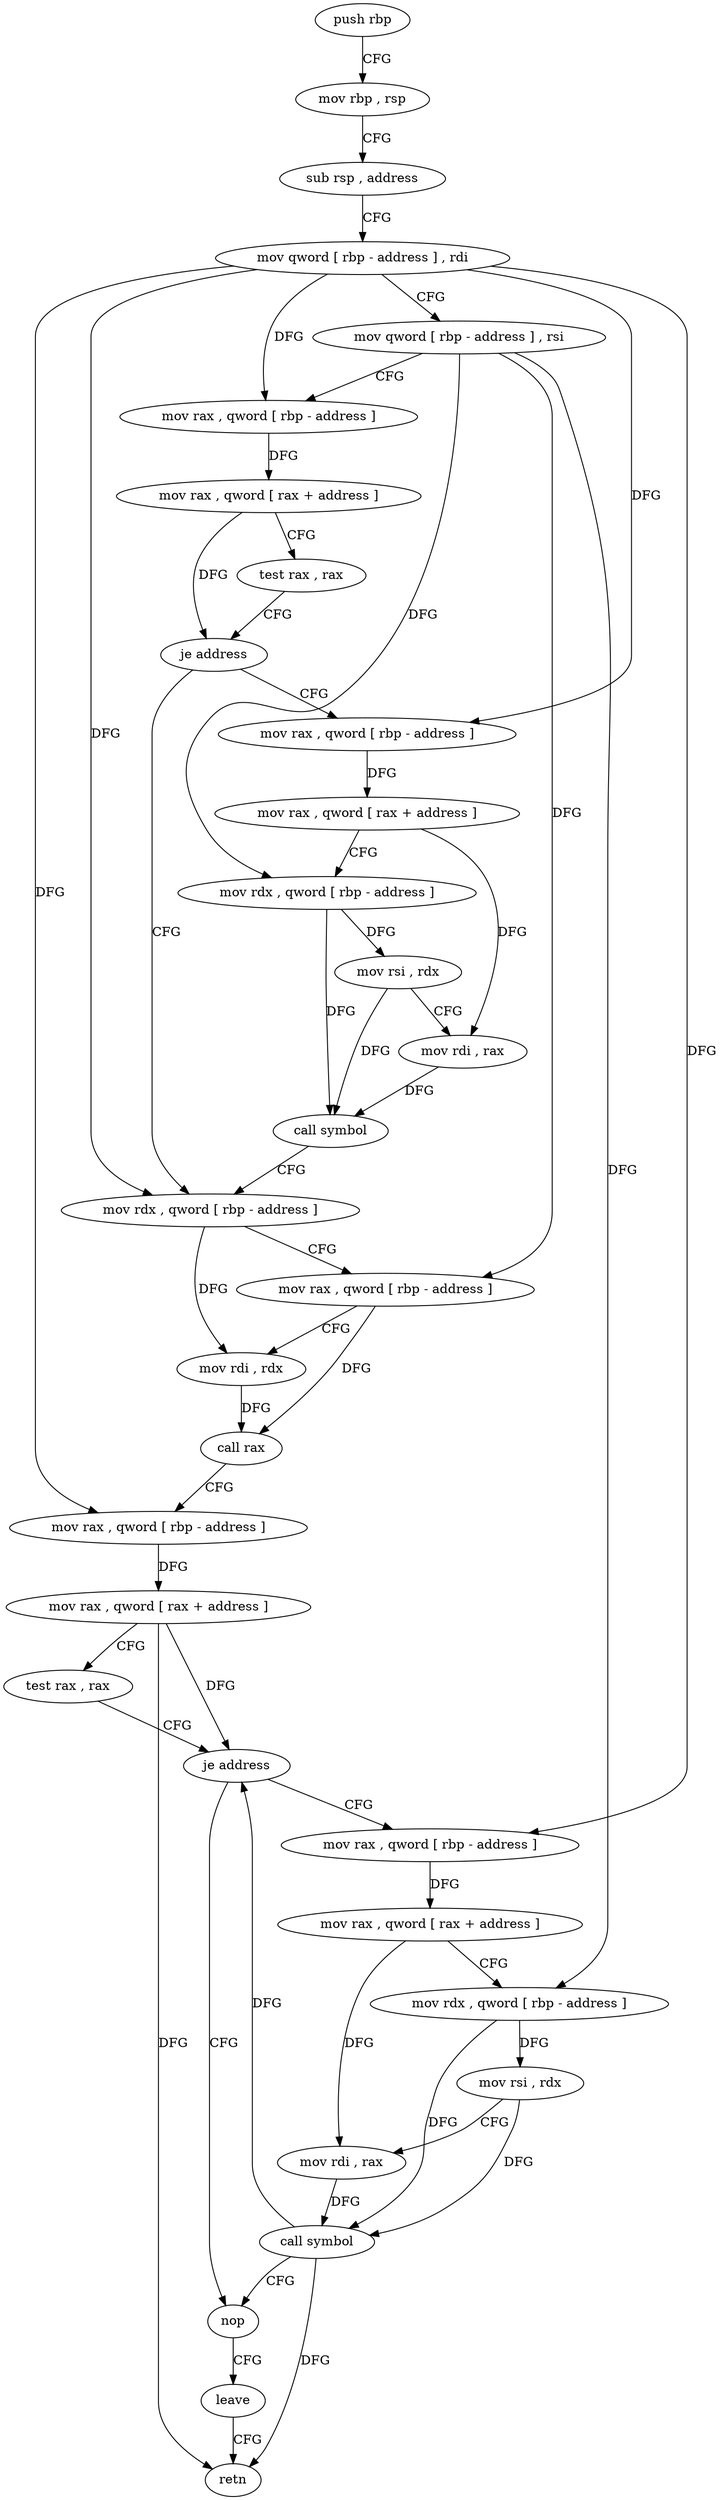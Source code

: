 digraph "func" {
"4239312" [label = "push rbp" ]
"4239313" [label = "mov rbp , rsp" ]
"4239316" [label = "sub rsp , address" ]
"4239320" [label = "mov qword [ rbp - address ] , rdi" ]
"4239324" [label = "mov qword [ rbp - address ] , rsi" ]
"4239328" [label = "mov rax , qword [ rbp - address ]" ]
"4239332" [label = "mov rax , qword [ rax + address ]" ]
"4239339" [label = "test rax , rax" ]
"4239342" [label = "je address" ]
"4239370" [label = "mov rdx , qword [ rbp - address ]" ]
"4239344" [label = "mov rax , qword [ rbp - address ]" ]
"4239374" [label = "mov rax , qword [ rbp - address ]" ]
"4239378" [label = "mov rdi , rdx" ]
"4239381" [label = "call rax" ]
"4239383" [label = "mov rax , qword [ rbp - address ]" ]
"4239387" [label = "mov rax , qword [ rax + address ]" ]
"4239394" [label = "test rax , rax" ]
"4239397" [label = "je address" ]
"4239425" [label = "nop" ]
"4239399" [label = "mov rax , qword [ rbp - address ]" ]
"4239348" [label = "mov rax , qword [ rax + address ]" ]
"4239355" [label = "mov rdx , qword [ rbp - address ]" ]
"4239359" [label = "mov rsi , rdx" ]
"4239362" [label = "mov rdi , rax" ]
"4239365" [label = "call symbol" ]
"4239426" [label = "leave" ]
"4239427" [label = "retn" ]
"4239403" [label = "mov rax , qword [ rax + address ]" ]
"4239410" [label = "mov rdx , qword [ rbp - address ]" ]
"4239414" [label = "mov rsi , rdx" ]
"4239417" [label = "mov rdi , rax" ]
"4239420" [label = "call symbol" ]
"4239312" -> "4239313" [ label = "CFG" ]
"4239313" -> "4239316" [ label = "CFG" ]
"4239316" -> "4239320" [ label = "CFG" ]
"4239320" -> "4239324" [ label = "CFG" ]
"4239320" -> "4239328" [ label = "DFG" ]
"4239320" -> "4239370" [ label = "DFG" ]
"4239320" -> "4239383" [ label = "DFG" ]
"4239320" -> "4239344" [ label = "DFG" ]
"4239320" -> "4239399" [ label = "DFG" ]
"4239324" -> "4239328" [ label = "CFG" ]
"4239324" -> "4239374" [ label = "DFG" ]
"4239324" -> "4239355" [ label = "DFG" ]
"4239324" -> "4239410" [ label = "DFG" ]
"4239328" -> "4239332" [ label = "DFG" ]
"4239332" -> "4239339" [ label = "CFG" ]
"4239332" -> "4239342" [ label = "DFG" ]
"4239339" -> "4239342" [ label = "CFG" ]
"4239342" -> "4239370" [ label = "CFG" ]
"4239342" -> "4239344" [ label = "CFG" ]
"4239370" -> "4239374" [ label = "CFG" ]
"4239370" -> "4239378" [ label = "DFG" ]
"4239344" -> "4239348" [ label = "DFG" ]
"4239374" -> "4239378" [ label = "CFG" ]
"4239374" -> "4239381" [ label = "DFG" ]
"4239378" -> "4239381" [ label = "DFG" ]
"4239381" -> "4239383" [ label = "CFG" ]
"4239383" -> "4239387" [ label = "DFG" ]
"4239387" -> "4239394" [ label = "CFG" ]
"4239387" -> "4239397" [ label = "DFG" ]
"4239387" -> "4239427" [ label = "DFG" ]
"4239394" -> "4239397" [ label = "CFG" ]
"4239397" -> "4239425" [ label = "CFG" ]
"4239397" -> "4239399" [ label = "CFG" ]
"4239425" -> "4239426" [ label = "CFG" ]
"4239399" -> "4239403" [ label = "DFG" ]
"4239348" -> "4239355" [ label = "CFG" ]
"4239348" -> "4239362" [ label = "DFG" ]
"4239355" -> "4239359" [ label = "DFG" ]
"4239355" -> "4239365" [ label = "DFG" ]
"4239359" -> "4239362" [ label = "CFG" ]
"4239359" -> "4239365" [ label = "DFG" ]
"4239362" -> "4239365" [ label = "DFG" ]
"4239365" -> "4239370" [ label = "CFG" ]
"4239426" -> "4239427" [ label = "CFG" ]
"4239403" -> "4239410" [ label = "CFG" ]
"4239403" -> "4239417" [ label = "DFG" ]
"4239410" -> "4239414" [ label = "DFG" ]
"4239410" -> "4239420" [ label = "DFG" ]
"4239414" -> "4239417" [ label = "CFG" ]
"4239414" -> "4239420" [ label = "DFG" ]
"4239417" -> "4239420" [ label = "DFG" ]
"4239420" -> "4239425" [ label = "CFG" ]
"4239420" -> "4239397" [ label = "DFG" ]
"4239420" -> "4239427" [ label = "DFG" ]
}
